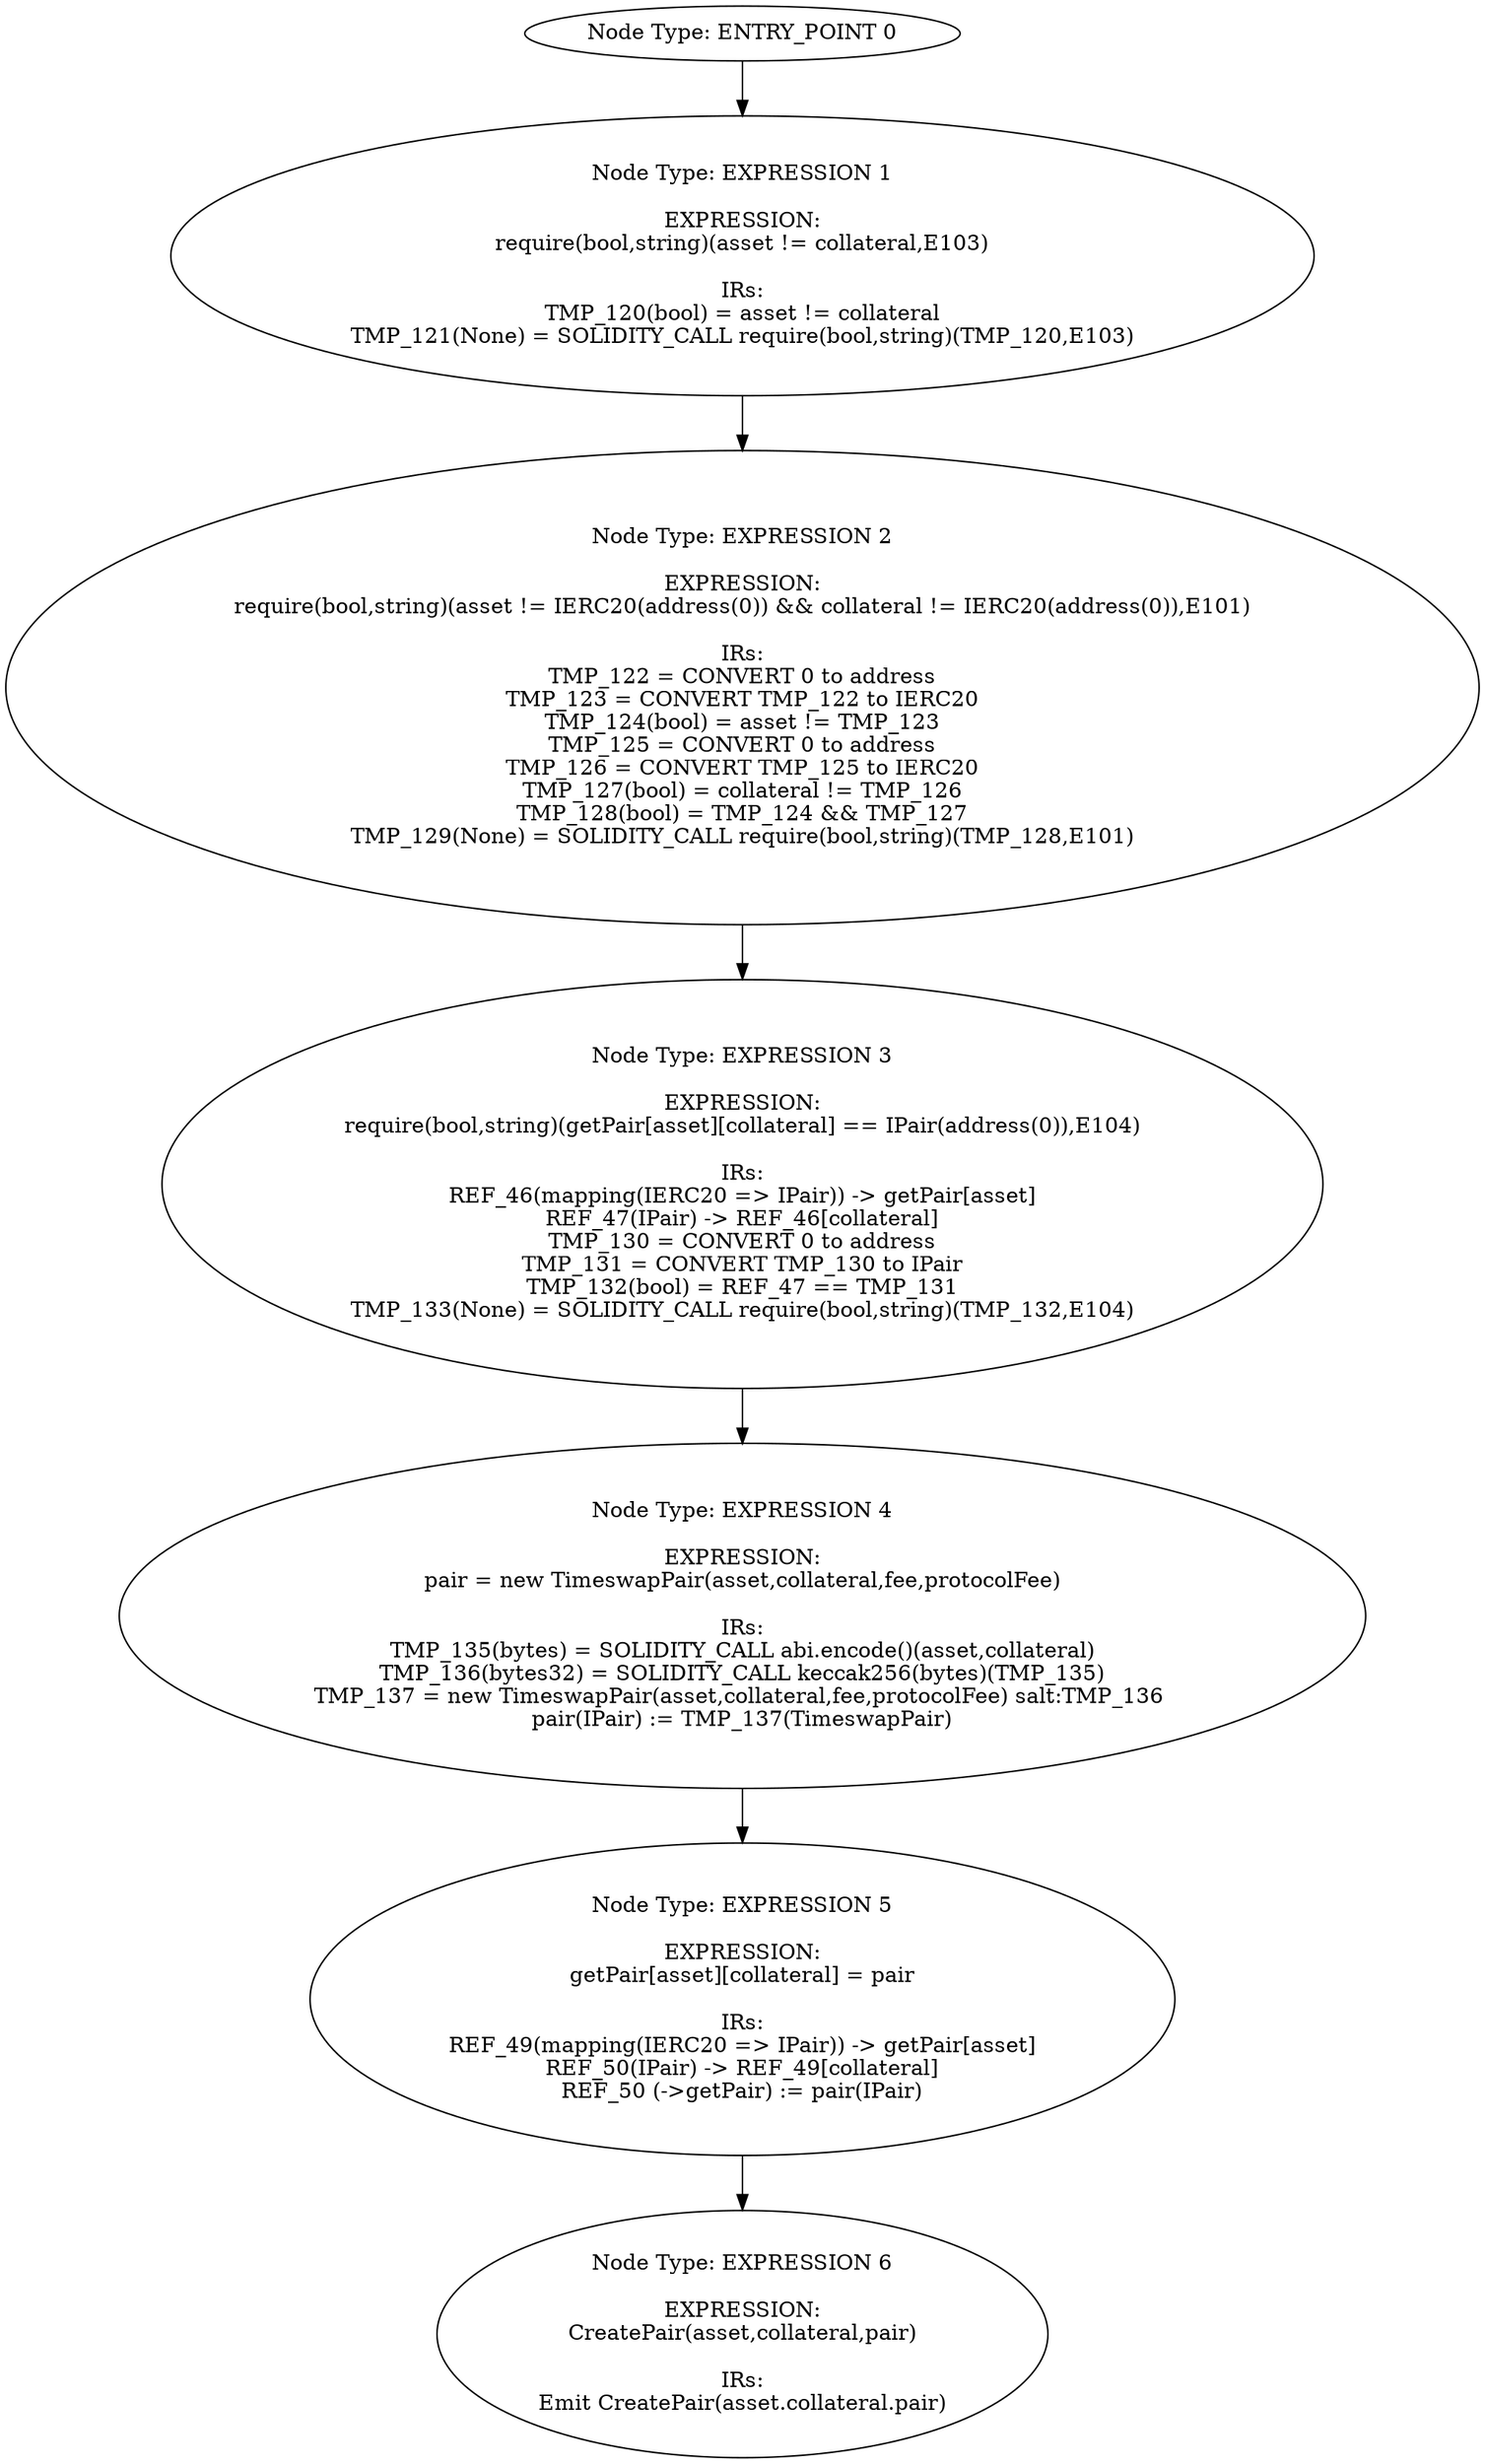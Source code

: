 digraph{
0[label="Node Type: ENTRY_POINT 0
"];
0->1;
1[label="Node Type: EXPRESSION 1

EXPRESSION:
require(bool,string)(asset != collateral,E103)

IRs:
TMP_120(bool) = asset != collateral
TMP_121(None) = SOLIDITY_CALL require(bool,string)(TMP_120,E103)"];
1->2;
2[label="Node Type: EXPRESSION 2

EXPRESSION:
require(bool,string)(asset != IERC20(address(0)) && collateral != IERC20(address(0)),E101)

IRs:
TMP_122 = CONVERT 0 to address
TMP_123 = CONVERT TMP_122 to IERC20
TMP_124(bool) = asset != TMP_123
TMP_125 = CONVERT 0 to address
TMP_126 = CONVERT TMP_125 to IERC20
TMP_127(bool) = collateral != TMP_126
TMP_128(bool) = TMP_124 && TMP_127
TMP_129(None) = SOLIDITY_CALL require(bool,string)(TMP_128,E101)"];
2->3;
3[label="Node Type: EXPRESSION 3

EXPRESSION:
require(bool,string)(getPair[asset][collateral] == IPair(address(0)),E104)

IRs:
REF_46(mapping(IERC20 => IPair)) -> getPair[asset]
REF_47(IPair) -> REF_46[collateral]
TMP_130 = CONVERT 0 to address
TMP_131 = CONVERT TMP_130 to IPair
TMP_132(bool) = REF_47 == TMP_131
TMP_133(None) = SOLIDITY_CALL require(bool,string)(TMP_132,E104)"];
3->4;
4[label="Node Type: EXPRESSION 4

EXPRESSION:
pair = new TimeswapPair(asset,collateral,fee,protocolFee)

IRs:
TMP_135(bytes) = SOLIDITY_CALL abi.encode()(asset,collateral)
TMP_136(bytes32) = SOLIDITY_CALL keccak256(bytes)(TMP_135)
TMP_137 = new TimeswapPair(asset,collateral,fee,protocolFee) salt:TMP_136 
pair(IPair) := TMP_137(TimeswapPair)"];
4->5;
5[label="Node Type: EXPRESSION 5

EXPRESSION:
getPair[asset][collateral] = pair

IRs:
REF_49(mapping(IERC20 => IPair)) -> getPair[asset]
REF_50(IPair) -> REF_49[collateral]
REF_50 (->getPair) := pair(IPair)"];
5->6;
6[label="Node Type: EXPRESSION 6

EXPRESSION:
CreatePair(asset,collateral,pair)

IRs:
Emit CreatePair(asset.collateral.pair)"];
}
